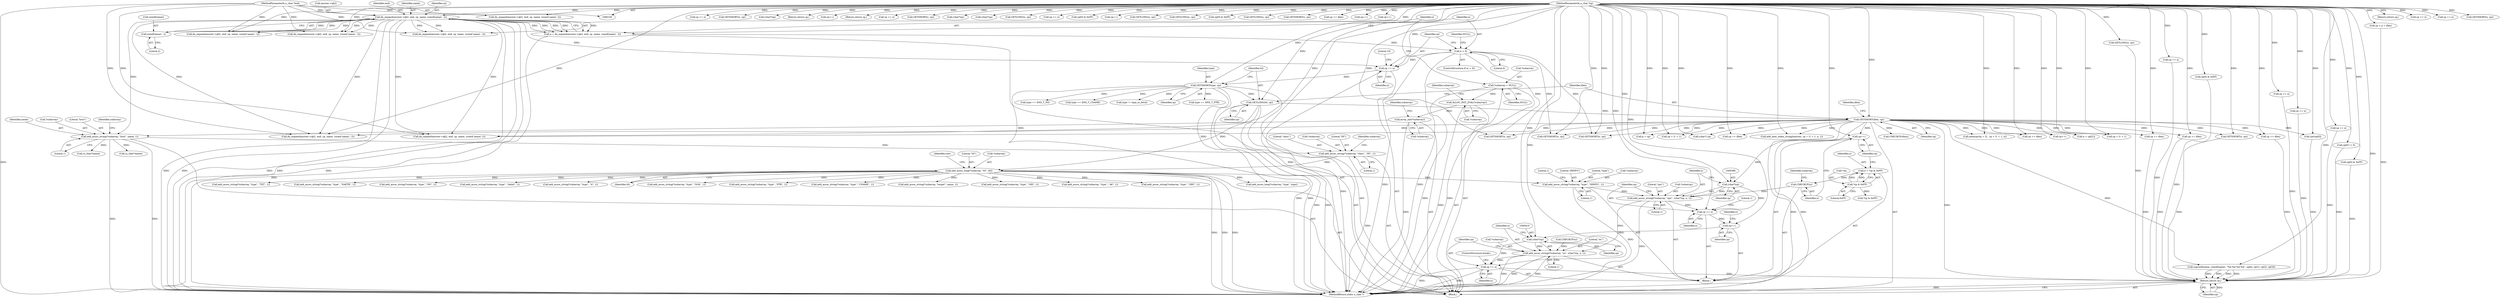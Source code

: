 digraph "0_php-src_2fefae47716d501aec41c1102f3fd4531f070b05_0@pointer" {
"1000401" [label="(Call,cp++)"];
"1000390" [label="(Call,cp += n)"];
"1000381" [label="(Call,add_assoc_stringl(*subarray, \"cpu\", (char*)cp, n, 1))"];
"1000363" [label="(Call,add_assoc_string(*subarray, \"type\", \"HINFO\", 1))"];
"1000211" [label="(Call,add_assoc_long(*subarray, \"ttl\", ttl))"];
"1000205" [label="(Call,add_assoc_string(*subarray, \"class\", \"IN\", 1))"];
"1000199" [label="(Call,add_assoc_string(*subarray, \"host\", name, 1))"];
"1000196" [label="(Call,array_init(*subarray))"];
"1000193" [label="(Call,ALLOC_INIT_ZVAL(*subarray))"];
"1000130" [label="(Call,*subarray = NULL)"];
"1000136" [label="(Call,dn_expand(answer->qb2, end, cp, name, sizeof(name) - 2))"];
"1000107" [label="(MethodParameterIn,u_char *end)"];
"1000106" [label="(MethodParameterIn,u_char *cp)"];
"1000143" [label="(Call,sizeof(name) - 2)"];
"1000162" [label="(Call,GETLONG(ttl, cp))"];
"1000159" [label="(Call,GETSHORT(type, cp))"];
"1000154" [label="(Call,cp += n)"];
"1000148" [label="(Call,n < 0)"];
"1000134" [label="(Call,n = dn_expand(answer->qb2, end, cp, name, sizeof(name) - 2))"];
"1000385" [label="(Call,(char*)cp)"];
"1000377" [label="(Call,cp++)"];
"1000165" [label="(Call,GETSHORT(dlen, cp))"];
"1000379" [label="(Call,CHECKCP(n))"];
"1000371" [label="(Call,n = *cp & 0xFF)"];
"1000373" [label="(Call,*cp & 0xFF)"];
"1000409" [label="(Call,(char*)cp)"];
"1000405" [label="(Call,add_assoc_stringl(*subarray, \"os\", (char*)cp, n, 1))"];
"1000414" [label="(Call,cp += n)"];
"1001245" [label="(Return,return cp;)"];
"1000202" [label="(Literal,\"host\")"];
"1000208" [label="(Literal,\"class\")"];
"1000182" [label="(Return,return cp;)"];
"1000412" [label="(Identifier,n)"];
"1000113" [label="(Block,)"];
"1000212" [label="(Call,*subarray)"];
"1000417" [label="(ControlStructure,break;)"];
"1000288" [label="(Call,GETSHORT(n, cp))"];
"1000282" [label="(Call,add_assoc_string(*subarray, \"type\", \"MX\", 1))"];
"1000210" [label="(Literal,1)"];
"1000416" [label="(Identifier,n)"];
"1000364" [label="(Call,*subarray)"];
"1000194" [label="(Call,*subarray)"];
"1000402" [label="(Identifier,cp)"];
"1000197" [label="(Call,*subarray)"];
"1000554" [label="(Call,cp += n)"];
"1000404" [label="(Identifier,n)"];
"1000788" [label="(Call,(u_char*)name)"];
"1000773" [label="(Call,(int)cp[0])"];
"1000762" [label="(Call,add_assoc_string(*subarray, \"type\", \"A6\", 1))"];
"1001151" [label="(Call,cp += n)"];
"1000164" [label="(Identifier,cp)"];
"1001042" [label="(Call,add_assoc_string(*subarray, \"type\", \"SRV\", 1))"];
"1000161" [label="(Identifier,cp)"];
"1000657" [label="(Call,GETSHORT(s, cp))"];
"1000363" [label="(Call,add_assoc_string(*subarray, \"type\", \"HINFO\", 1))"];
"1000211" [label="(Call,add_assoc_long(*subarray, \"ttl\", ttl))"];
"1000453" [label="(Call,n = cp[l1])"];
"1000193" [label="(Call,ALLOC_INIT_ZVAL(*subarray))"];
"1000188" [label="(Call,cp += dlen)"];
"1000165" [label="(Call,GETSHORT(dlen, cp))"];
"1000382" [label="(Call,*subarray)"];
"1000334" [label="(Call,dn_expand(answer->qb2, end, cp, name, (sizeof name) - 2))"];
"1000217" [label="(Identifier,raw)"];
"1000432" [label="(Call,add_assoc_string(*subarray, \"type\", \"TXT\", 1))"];
"1000371" [label="(Call,n = *cp & 0xFF)"];
"1000381" [label="(Call,add_assoc_stringl(*subarray, \"cpu\", (char*)cp, n, 1))"];
"1000143" [label="(Call,sizeof(name) - 2)"];
"1000475" [label="(Call,memcpy(tp + l2 , cp + l1 + 1, n))"];
"1001241" [label="(Call,cp += dlen)"];
"1000135" [label="(Identifier,n)"];
"1000565" [label="(Call,dn_expand(answer->qb2, end, cp, name, (sizeof name) -2))"];
"1000167" [label="(Identifier,cp)"];
"1000640" [label="(Call,(u_char*)name)"];
"1001064" [label="(Call,GETSHORT(n, cp))"];
"1001176" [label="(Call,cp += n)"];
"1000199" [label="(Call,add_assoc_string(*subarray, \"host\", name, 1))"];
"1001001" [label="(Call,cp < p + dlen)"];
"1000368" [label="(Literal,1)"];
"1000159" [label="(Call,GETSHORT(type, cp))"];
"1000137" [label="(Call,answer->qb2)"];
"1001121" [label="(Call,GETSHORT(n, cp))"];
"1001171" [label="(Call,(char*)cp)"];
"1000373" [label="(Call,*cp & 0xFF)"];
"1000415" [label="(Identifier,cp)"];
"1000238" [label="(Return,return cp;)"];
"1000166" [label="(Identifier,dlen)"];
"1000158" [label="(Literal,10)"];
"1000408" [label="(Literal,\"os\")"];
"1000888" [label="(Call,cp++)"];
"1000392" [label="(Identifier,n)"];
"1000107" [label="(MethodParameterIn,u_char *end)"];
"1000106" [label="(MethodParameterIn,u_char *cp)"];
"1000214" [label="(Literal,\"ttl\")"];
"1000275" [label="(Call,cp += dlen)"];
"1000479" [label="(Call,cp + l1 + 1)"];
"1000131" [label="(Call,*subarray)"];
"1000322" [label="(Call,type == DNS_T_PTR)"];
"1001113" [label="(Call,GETSHORT(n, cp))"];
"1000160" [label="(Identifier,type)"];
"1000191" [label="(Return,return cp;)"];
"1001201" [label="(Call,cp += n)"];
"1000196" [label="(Call,array_init(*subarray))"];
"1001107" [label="(Call,add_assoc_string(*subarray, \"type\", \"NAPTR\", 1))"];
"1000388" [label="(Identifier,n)"];
"1000155" [label="(Identifier,cp)"];
"1001245" [label="(Return,return cp;)"];
"1000314" [label="(Call,add_assoc_string(*subarray, \"type\", \"NS\", 1))"];
"1000140" [label="(Identifier,end)"];
"1000149" [label="(Identifier,n)"];
"1000383" [label="(Identifier,subarray)"];
"1000156" [label="(Identifier,n)"];
"1000134" [label="(Call,n = dn_expand(answer->qb2, end, cp, name, sizeof(name) - 2))"];
"1000413" [label="(Literal,1)"];
"1000377" [label="(Call,cp++)"];
"1000485" [label="(Call,add_next_index_stringl(entries, cp + l1 + 1, n, 1))"];
"1000906" [label="(Call,GETSHORT(s, cp))"];
"1000376" [label="(Literal,0xFF)"];
"1001196" [label="(Call,(char*)cp)"];
"1000144" [label="(Call,sizeof(name))"];
"1000201" [label="(Identifier,subarray)"];
"1000205" [label="(Call,add_assoc_string(*subarray, \"class\", \"IN\", 1))"];
"1000150" [label="(Literal,0)"];
"1000146" [label="(Literal,2)"];
"1000380" [label="(Identifier,n)"];
"1000310" [label="(Call,type == DNS_T_NS)"];
"1000384" [label="(Literal,\"cpu\")"];
"1000745" [label="(Call,add_assoc_string(*subarray, \"type\", \"AAAA\", 1))"];
"1000406" [label="(Call,*subarray)"];
"1001146" [label="(Call,(char*)cp)"];
"1000387" [label="(Identifier,cp)"];
"1000179" [label="(Call,cp += dlen)"];
"1000246" [label="(Call,add_assoc_string(*subarray, \"type\", \"A\", 1))"];
"1000779" [label="(Call,cp++)"];
"1000405" [label="(Call,add_assoc_stringl(*subarray, \"os\", (char*)cp, n, 1))"];
"1000414" [label="(Call,cp += n)"];
"1000628" [label="(Call,GETLONG(n, cp))"];
"1000162" [label="(Call,GETLONG(ttl, cp))"];
"1000142" [label="(Identifier,name)"];
"1000759" [label="(Call,p = cp)"];
"1001048" [label="(Call,GETSHORT(n, cp))"];
"1000604" [label="(Call,GETLONG(n, cp))"];
"1000207" [label="(Identifier,subarray)"];
"1000352" [label="(Call,cp += n)"];
"1000252" [label="(Call,snprintf(name, sizeof(name), \"%d.%d.%d.%d\", cp[0], cp[1], cp[2], cp[3]))"];
"1000147" [label="(ControlStructure,if (n < 0))"];
"1000130" [label="(Call,*subarray = NULL)"];
"1000215" [label="(Identifier,ttl)"];
"1000133" [label="(Identifier,NULL)"];
"1000583" [label="(Call,cp += n)"];
"1000219" [label="(Call,add_assoc_long(*subarray, \"type\", type))"];
"1000154" [label="(Call,cp += n)"];
"1001183" [label="(Call,cp[0] & 0xFF)"];
"1001206" [label="(Call,dn_expand(answer->qb2, end, cp, name, (sizeof name) - 2))"];
"1000203" [label="(Identifier,name)"];
"1001074" [label="(Call,dn_expand(answer->qb2, end, cp, name, (sizeof name) - 2))"];
"1000370" [label="(Literal,1)"];
"1000536" [label="(Call,dn_expand(answer->qb2, end, cp, name, (sizeof name) -2))"];
"1001246" [label="(Identifier,cp)"];
"1000367" [label="(Literal,\"HINFO\")"];
"1001027" [label="(Call,cp += n)"];
"1000401" [label="(Call,cp++)"];
"1001224" [label="(Call,cp += n)"];
"1000379" [label="(Call,CHECKCP(n))"];
"1000528" [label="(Call,add_assoc_string(*subarray, \"type\", \"SOA\", 1))"];
"1000390" [label="(Call,cp += n)"];
"1001133" [label="(Call,cp[0] & 0xFF)"];
"1000378" [label="(Identifier,cp)"];
"1000372" [label="(Identifier,n)"];
"1001092" [label="(Call,cp += n)"];
"1000511" [label="(Call,cp += dlen)"];
"1000200" [label="(Call,*subarray)"];
"1000242" [label="(Block,)"];
"1000206" [label="(Call,*subarray)"];
"1001138" [label="(Call,cp++)"];
"1000596" [label="(Call,GETLONG(n, cp))"];
"1000487" [label="(Call,cp + l1 + 1)"];
"1001009" [label="(Call,dn_expand(answer->qb2, end, cp, name, (sizeof name) - 2))"];
"1000612" [label="(Call,GETLONG(n, cp))"];
"1000298" [label="(Call,type == DNS_T_CNAME)"];
"1000209" [label="(Literal,\"IN\")"];
"1000148" [label="(Call,n < 0)"];
"1000394" [label="(Literal,1)"];
"1001158" [label="(Call,cp[0] & 0xFF)"];
"1000385" [label="(Call,(char*)cp)"];
"1000620" [label="(Call,GETLONG(n, cp))"];
"1000169" [label="(Identifier,dlen)"];
"1000153" [label="(Identifier,NULL)"];
"1000163" [label="(Identifier,ttl)"];
"1001056" [label="(Call,GETSHORT(n, cp))"];
"1000391" [label="(Identifier,cp)"];
"1000175" [label="(Call,type != type_to_fetch)"];
"1000213" [label="(Identifier,subarray)"];
"1000235" [label="(Call,cp += dlen)"];
"1000326" [label="(Call,add_assoc_string(*subarray, \"type\", \"PTR\", 1))"];
"1000228" [label="(Call,(char*) cp)"];
"1000374" [label="(Call,*cp)"];
"1001163" [label="(Call,cp++)"];
"1000302" [label="(Call,add_assoc_string(*subarray, \"type\", \"CNAME\", 1))"];
"1000141" [label="(Identifier,cp)"];
"1000817" [label="(Call,cp[0] != 0)"];
"1000204" [label="(Literal,1)"];
"1000355" [label="(Call,add_assoc_string(*subarray, \"target\", name, 1))"];
"1000136" [label="(Call,dn_expand(answer->qb2, end, cp, name, sizeof(name) - 2))"];
"1000409" [label="(Call,(char*)cp)"];
"1001247" [label="(MethodReturn,static u_char *)"];
"1000389" [label="(Literal,1)"];
"1001188" [label="(Call,cp++)"];
"1000397" [label="(Call,*cp & 0xFF)"];
"1000845" [label="(Call,cp[0] & 0xFF)"];
"1000366" [label="(Literal,\"type\")"];
"1000168" [label="(Call,CHECKCP(dlen))"];
"1000411" [label="(Identifier,cp)"];
"1000198" [label="(Identifier,subarray)"];
"1000403" [label="(Call,CHECKCP(n))"];
"1000401" -> "1000242"  [label="AST: "];
"1000401" -> "1000402"  [label="CFG: "];
"1000402" -> "1000401"  [label="AST: "];
"1000404" -> "1000401"  [label="CFG: "];
"1000390" -> "1000401"  [label="DDG: "];
"1000106" -> "1000401"  [label="DDG: "];
"1000401" -> "1000409"  [label="DDG: "];
"1000390" -> "1000242"  [label="AST: "];
"1000390" -> "1000392"  [label="CFG: "];
"1000391" -> "1000390"  [label="AST: "];
"1000392" -> "1000390"  [label="AST: "];
"1000394" -> "1000390"  [label="CFG: "];
"1000381" -> "1000390"  [label="DDG: "];
"1000385" -> "1000390"  [label="DDG: "];
"1000106" -> "1000390"  [label="DDG: "];
"1000381" -> "1000242"  [label="AST: "];
"1000381" -> "1000389"  [label="CFG: "];
"1000382" -> "1000381"  [label="AST: "];
"1000384" -> "1000381"  [label="AST: "];
"1000385" -> "1000381"  [label="AST: "];
"1000388" -> "1000381"  [label="AST: "];
"1000389" -> "1000381"  [label="AST: "];
"1000391" -> "1000381"  [label="CFG: "];
"1000381" -> "1001247"  [label="DDG: "];
"1000363" -> "1000381"  [label="DDG: "];
"1000385" -> "1000381"  [label="DDG: "];
"1000379" -> "1000381"  [label="DDG: "];
"1000381" -> "1000405"  [label="DDG: "];
"1000363" -> "1000242"  [label="AST: "];
"1000363" -> "1000368"  [label="CFG: "];
"1000364" -> "1000363"  [label="AST: "];
"1000366" -> "1000363"  [label="AST: "];
"1000367" -> "1000363"  [label="AST: "];
"1000368" -> "1000363"  [label="AST: "];
"1000370" -> "1000363"  [label="CFG: "];
"1000363" -> "1001247"  [label="DDG: "];
"1000211" -> "1000363"  [label="DDG: "];
"1000211" -> "1000113"  [label="AST: "];
"1000211" -> "1000215"  [label="CFG: "];
"1000212" -> "1000211"  [label="AST: "];
"1000214" -> "1000211"  [label="AST: "];
"1000215" -> "1000211"  [label="AST: "];
"1000217" -> "1000211"  [label="CFG: "];
"1000211" -> "1001247"  [label="DDG: "];
"1000211" -> "1001247"  [label="DDG: "];
"1000211" -> "1001247"  [label="DDG: "];
"1000205" -> "1000211"  [label="DDG: "];
"1000162" -> "1000211"  [label="DDG: "];
"1000211" -> "1000219"  [label="DDG: "];
"1000211" -> "1000246"  [label="DDG: "];
"1000211" -> "1000282"  [label="DDG: "];
"1000211" -> "1000302"  [label="DDG: "];
"1000211" -> "1000314"  [label="DDG: "];
"1000211" -> "1000326"  [label="DDG: "];
"1000211" -> "1000355"  [label="DDG: "];
"1000211" -> "1000432"  [label="DDG: "];
"1000211" -> "1000528"  [label="DDG: "];
"1000211" -> "1000745"  [label="DDG: "];
"1000211" -> "1000762"  [label="DDG: "];
"1000211" -> "1001042"  [label="DDG: "];
"1000211" -> "1001107"  [label="DDG: "];
"1000205" -> "1000113"  [label="AST: "];
"1000205" -> "1000210"  [label="CFG: "];
"1000206" -> "1000205"  [label="AST: "];
"1000208" -> "1000205"  [label="AST: "];
"1000209" -> "1000205"  [label="AST: "];
"1000210" -> "1000205"  [label="AST: "];
"1000213" -> "1000205"  [label="CFG: "];
"1000205" -> "1001247"  [label="DDG: "];
"1000199" -> "1000205"  [label="DDG: "];
"1000199" -> "1000113"  [label="AST: "];
"1000199" -> "1000204"  [label="CFG: "];
"1000200" -> "1000199"  [label="AST: "];
"1000202" -> "1000199"  [label="AST: "];
"1000203" -> "1000199"  [label="AST: "];
"1000204" -> "1000199"  [label="AST: "];
"1000207" -> "1000199"  [label="CFG: "];
"1000199" -> "1001247"  [label="DDG: "];
"1000199" -> "1001247"  [label="DDG: "];
"1000196" -> "1000199"  [label="DDG: "];
"1000136" -> "1000199"  [label="DDG: "];
"1000199" -> "1000640"  [label="DDG: "];
"1000199" -> "1000788"  [label="DDG: "];
"1000196" -> "1000113"  [label="AST: "];
"1000196" -> "1000197"  [label="CFG: "];
"1000197" -> "1000196"  [label="AST: "];
"1000201" -> "1000196"  [label="CFG: "];
"1000196" -> "1001247"  [label="DDG: "];
"1000193" -> "1000196"  [label="DDG: "];
"1000193" -> "1000113"  [label="AST: "];
"1000193" -> "1000194"  [label="CFG: "];
"1000194" -> "1000193"  [label="AST: "];
"1000198" -> "1000193"  [label="CFG: "];
"1000193" -> "1001247"  [label="DDG: "];
"1000130" -> "1000193"  [label="DDG: "];
"1000130" -> "1000113"  [label="AST: "];
"1000130" -> "1000133"  [label="CFG: "];
"1000131" -> "1000130"  [label="AST: "];
"1000133" -> "1000130"  [label="AST: "];
"1000135" -> "1000130"  [label="CFG: "];
"1000130" -> "1001247"  [label="DDG: "];
"1000130" -> "1001247"  [label="DDG: "];
"1000136" -> "1000134"  [label="AST: "];
"1000136" -> "1000143"  [label="CFG: "];
"1000137" -> "1000136"  [label="AST: "];
"1000140" -> "1000136"  [label="AST: "];
"1000141" -> "1000136"  [label="AST: "];
"1000142" -> "1000136"  [label="AST: "];
"1000143" -> "1000136"  [label="AST: "];
"1000134" -> "1000136"  [label="CFG: "];
"1000136" -> "1001247"  [label="DDG: "];
"1000136" -> "1001247"  [label="DDG: "];
"1000136" -> "1001247"  [label="DDG: "];
"1000136" -> "1001247"  [label="DDG: "];
"1000136" -> "1001247"  [label="DDG: "];
"1000136" -> "1000134"  [label="DDG: "];
"1000136" -> "1000134"  [label="DDG: "];
"1000136" -> "1000134"  [label="DDG: "];
"1000136" -> "1000134"  [label="DDG: "];
"1000136" -> "1000134"  [label="DDG: "];
"1000107" -> "1000136"  [label="DDG: "];
"1000106" -> "1000136"  [label="DDG: "];
"1000143" -> "1000136"  [label="DDG: "];
"1000136" -> "1000154"  [label="DDG: "];
"1000136" -> "1000334"  [label="DDG: "];
"1000136" -> "1000334"  [label="DDG: "];
"1000136" -> "1000536"  [label="DDG: "];
"1000136" -> "1000536"  [label="DDG: "];
"1000136" -> "1001009"  [label="DDG: "];
"1000136" -> "1001009"  [label="DDG: "];
"1000136" -> "1001074"  [label="DDG: "];
"1000136" -> "1001074"  [label="DDG: "];
"1000136" -> "1001206"  [label="DDG: "];
"1000136" -> "1001206"  [label="DDG: "];
"1000107" -> "1000105"  [label="AST: "];
"1000107" -> "1001247"  [label="DDG: "];
"1000107" -> "1000334"  [label="DDG: "];
"1000107" -> "1000536"  [label="DDG: "];
"1000107" -> "1000565"  [label="DDG: "];
"1000107" -> "1001009"  [label="DDG: "];
"1000107" -> "1001074"  [label="DDG: "];
"1000107" -> "1001206"  [label="DDG: "];
"1000106" -> "1000105"  [label="AST: "];
"1000106" -> "1001247"  [label="DDG: "];
"1000106" -> "1000154"  [label="DDG: "];
"1000106" -> "1000159"  [label="DDG: "];
"1000106" -> "1000162"  [label="DDG: "];
"1000106" -> "1000165"  [label="DDG: "];
"1000106" -> "1000179"  [label="DDG: "];
"1000106" -> "1000182"  [label="DDG: "];
"1000106" -> "1000188"  [label="DDG: "];
"1000106" -> "1000191"  [label="DDG: "];
"1000106" -> "1000228"  [label="DDG: "];
"1000106" -> "1000235"  [label="DDG: "];
"1000106" -> "1000238"  [label="DDG: "];
"1000106" -> "1000252"  [label="DDG: "];
"1000106" -> "1000275"  [label="DDG: "];
"1000106" -> "1000288"  [label="DDG: "];
"1000106" -> "1000334"  [label="DDG: "];
"1000106" -> "1000352"  [label="DDG: "];
"1000106" -> "1000377"  [label="DDG: "];
"1000106" -> "1000385"  [label="DDG: "];
"1000106" -> "1000409"  [label="DDG: "];
"1000106" -> "1000414"  [label="DDG: "];
"1000106" -> "1000453"  [label="DDG: "];
"1000106" -> "1000475"  [label="DDG: "];
"1000106" -> "1000479"  [label="DDG: "];
"1000106" -> "1000485"  [label="DDG: "];
"1000106" -> "1000487"  [label="DDG: "];
"1000106" -> "1000511"  [label="DDG: "];
"1000106" -> "1000536"  [label="DDG: "];
"1000106" -> "1000554"  [label="DDG: "];
"1000106" -> "1000565"  [label="DDG: "];
"1000106" -> "1000583"  [label="DDG: "];
"1000106" -> "1000596"  [label="DDG: "];
"1000106" -> "1000604"  [label="DDG: "];
"1000106" -> "1000612"  [label="DDG: "];
"1000106" -> "1000620"  [label="DDG: "];
"1000106" -> "1000628"  [label="DDG: "];
"1000106" -> "1000657"  [label="DDG: "];
"1000106" -> "1000759"  [label="DDG: "];
"1000106" -> "1000773"  [label="DDG: "];
"1000106" -> "1000779"  [label="DDG: "];
"1000106" -> "1000817"  [label="DDG: "];
"1000106" -> "1000845"  [label="DDG: "];
"1000106" -> "1000888"  [label="DDG: "];
"1000106" -> "1000906"  [label="DDG: "];
"1000106" -> "1001001"  [label="DDG: "];
"1000106" -> "1001009"  [label="DDG: "];
"1000106" -> "1001027"  [label="DDG: "];
"1000106" -> "1001048"  [label="DDG: "];
"1000106" -> "1001056"  [label="DDG: "];
"1000106" -> "1001064"  [label="DDG: "];
"1000106" -> "1001074"  [label="DDG: "];
"1000106" -> "1001092"  [label="DDG: "];
"1000106" -> "1001113"  [label="DDG: "];
"1000106" -> "1001121"  [label="DDG: "];
"1000106" -> "1001133"  [label="DDG: "];
"1000106" -> "1001138"  [label="DDG: "];
"1000106" -> "1001146"  [label="DDG: "];
"1000106" -> "1001151"  [label="DDG: "];
"1000106" -> "1001158"  [label="DDG: "];
"1000106" -> "1001163"  [label="DDG: "];
"1000106" -> "1001171"  [label="DDG: "];
"1000106" -> "1001176"  [label="DDG: "];
"1000106" -> "1001183"  [label="DDG: "];
"1000106" -> "1001188"  [label="DDG: "];
"1000106" -> "1001196"  [label="DDG: "];
"1000106" -> "1001201"  [label="DDG: "];
"1000106" -> "1001206"  [label="DDG: "];
"1000106" -> "1001224"  [label="DDG: "];
"1000106" -> "1001241"  [label="DDG: "];
"1000106" -> "1001245"  [label="DDG: "];
"1000143" -> "1000146"  [label="CFG: "];
"1000144" -> "1000143"  [label="AST: "];
"1000146" -> "1000143"  [label="AST: "];
"1000162" -> "1000113"  [label="AST: "];
"1000162" -> "1000164"  [label="CFG: "];
"1000163" -> "1000162"  [label="AST: "];
"1000164" -> "1000162"  [label="AST: "];
"1000166" -> "1000162"  [label="CFG: "];
"1000162" -> "1001247"  [label="DDG: "];
"1000162" -> "1001247"  [label="DDG: "];
"1000159" -> "1000162"  [label="DDG: "];
"1000162" -> "1000165"  [label="DDG: "];
"1000159" -> "1000113"  [label="AST: "];
"1000159" -> "1000161"  [label="CFG: "];
"1000160" -> "1000159"  [label="AST: "];
"1000161" -> "1000159"  [label="AST: "];
"1000163" -> "1000159"  [label="CFG: "];
"1000159" -> "1001247"  [label="DDG: "];
"1000159" -> "1001247"  [label="DDG: "];
"1000154" -> "1000159"  [label="DDG: "];
"1000159" -> "1000175"  [label="DDG: "];
"1000159" -> "1000219"  [label="DDG: "];
"1000159" -> "1000298"  [label="DDG: "];
"1000159" -> "1000310"  [label="DDG: "];
"1000159" -> "1000322"  [label="DDG: "];
"1000154" -> "1000113"  [label="AST: "];
"1000154" -> "1000156"  [label="CFG: "];
"1000155" -> "1000154"  [label="AST: "];
"1000156" -> "1000154"  [label="AST: "];
"1000158" -> "1000154"  [label="CFG: "];
"1000154" -> "1001247"  [label="DDG: "];
"1000148" -> "1000154"  [label="DDG: "];
"1000148" -> "1000147"  [label="AST: "];
"1000148" -> "1000150"  [label="CFG: "];
"1000149" -> "1000148"  [label="AST: "];
"1000150" -> "1000148"  [label="AST: "];
"1000153" -> "1000148"  [label="CFG: "];
"1000155" -> "1000148"  [label="CFG: "];
"1000148" -> "1001247"  [label="DDG: "];
"1000148" -> "1001247"  [label="DDG: "];
"1000134" -> "1000148"  [label="DDG: "];
"1000148" -> "1000288"  [label="DDG: "];
"1000148" -> "1001048"  [label="DDG: "];
"1000148" -> "1001113"  [label="DDG: "];
"1000134" -> "1000113"  [label="AST: "];
"1000135" -> "1000134"  [label="AST: "];
"1000149" -> "1000134"  [label="CFG: "];
"1000134" -> "1001247"  [label="DDG: "];
"1000385" -> "1000387"  [label="CFG: "];
"1000386" -> "1000385"  [label="AST: "];
"1000387" -> "1000385"  [label="AST: "];
"1000388" -> "1000385"  [label="CFG: "];
"1000377" -> "1000385"  [label="DDG: "];
"1000377" -> "1000242"  [label="AST: "];
"1000377" -> "1000378"  [label="CFG: "];
"1000378" -> "1000377"  [label="AST: "];
"1000380" -> "1000377"  [label="CFG: "];
"1000165" -> "1000377"  [label="DDG: "];
"1000165" -> "1000113"  [label="AST: "];
"1000165" -> "1000167"  [label="CFG: "];
"1000166" -> "1000165"  [label="AST: "];
"1000167" -> "1000165"  [label="AST: "];
"1000169" -> "1000165"  [label="CFG: "];
"1000165" -> "1001247"  [label="DDG: "];
"1000165" -> "1001247"  [label="DDG: "];
"1000165" -> "1000168"  [label="DDG: "];
"1000165" -> "1000179"  [label="DDG: "];
"1000165" -> "1000188"  [label="DDG: "];
"1000165" -> "1000228"  [label="DDG: "];
"1000165" -> "1000252"  [label="DDG: "];
"1000165" -> "1000275"  [label="DDG: "];
"1000165" -> "1000288"  [label="DDG: "];
"1000165" -> "1000334"  [label="DDG: "];
"1000165" -> "1000453"  [label="DDG: "];
"1000165" -> "1000475"  [label="DDG: "];
"1000165" -> "1000479"  [label="DDG: "];
"1000165" -> "1000485"  [label="DDG: "];
"1000165" -> "1000487"  [label="DDG: "];
"1000165" -> "1000511"  [label="DDG: "];
"1000165" -> "1000536"  [label="DDG: "];
"1000165" -> "1000657"  [label="DDG: "];
"1000165" -> "1000759"  [label="DDG: "];
"1000165" -> "1000773"  [label="DDG: "];
"1000165" -> "1000779"  [label="DDG: "];
"1000165" -> "1001048"  [label="DDG: "];
"1000165" -> "1001113"  [label="DDG: "];
"1000165" -> "1001241"  [label="DDG: "];
"1000165" -> "1001245"  [label="DDG: "];
"1000379" -> "1000242"  [label="AST: "];
"1000379" -> "1000380"  [label="CFG: "];
"1000380" -> "1000379"  [label="AST: "];
"1000383" -> "1000379"  [label="CFG: "];
"1000371" -> "1000379"  [label="DDG: "];
"1000371" -> "1000242"  [label="AST: "];
"1000371" -> "1000373"  [label="CFG: "];
"1000372" -> "1000371"  [label="AST: "];
"1000373" -> "1000371"  [label="AST: "];
"1000378" -> "1000371"  [label="CFG: "];
"1000373" -> "1000371"  [label="DDG: "];
"1000373" -> "1000371"  [label="DDG: "];
"1000373" -> "1000376"  [label="CFG: "];
"1000374" -> "1000373"  [label="AST: "];
"1000376" -> "1000373"  [label="AST: "];
"1000373" -> "1000397"  [label="DDG: "];
"1000409" -> "1000405"  [label="AST: "];
"1000409" -> "1000411"  [label="CFG: "];
"1000410" -> "1000409"  [label="AST: "];
"1000411" -> "1000409"  [label="AST: "];
"1000412" -> "1000409"  [label="CFG: "];
"1000409" -> "1000405"  [label="DDG: "];
"1000409" -> "1000414"  [label="DDG: "];
"1000405" -> "1000242"  [label="AST: "];
"1000405" -> "1000413"  [label="CFG: "];
"1000406" -> "1000405"  [label="AST: "];
"1000408" -> "1000405"  [label="AST: "];
"1000412" -> "1000405"  [label="AST: "];
"1000413" -> "1000405"  [label="AST: "];
"1000415" -> "1000405"  [label="CFG: "];
"1000405" -> "1001247"  [label="DDG: "];
"1000405" -> "1001247"  [label="DDG: "];
"1000405" -> "1001247"  [label="DDG: "];
"1000403" -> "1000405"  [label="DDG: "];
"1000405" -> "1000414"  [label="DDG: "];
"1000414" -> "1000242"  [label="AST: "];
"1000414" -> "1000416"  [label="CFG: "];
"1000415" -> "1000414"  [label="AST: "];
"1000416" -> "1000414"  [label="AST: "];
"1000417" -> "1000414"  [label="CFG: "];
"1000414" -> "1001247"  [label="DDG: "];
"1000414" -> "1001247"  [label="DDG: "];
"1000414" -> "1001245"  [label="DDG: "];
"1001245" -> "1000113"  [label="AST: "];
"1001245" -> "1001246"  [label="CFG: "];
"1001246" -> "1001245"  [label="AST: "];
"1001247" -> "1001245"  [label="CFG: "];
"1001245" -> "1001247"  [label="DDG: "];
"1001246" -> "1001245"  [label="DDG: "];
"1000817" -> "1001245"  [label="DDG: "];
"1001027" -> "1001245"  [label="DDG: "];
"1000352" -> "1001245"  [label="DDG: "];
"1000252" -> "1001245"  [label="DDG: "];
"1000252" -> "1001245"  [label="DDG: "];
"1000252" -> "1001245"  [label="DDG: "];
"1000252" -> "1001245"  [label="DDG: "];
"1000845" -> "1001245"  [label="DDG: "];
"1000628" -> "1001245"  [label="DDG: "];
"1001183" -> "1001245"  [label="DDG: "];
"1000275" -> "1001245"  [label="DDG: "];
"1001224" -> "1001245"  [label="DDG: "];
"1001241" -> "1001245"  [label="DDG: "];
"1001001" -> "1001245"  [label="DDG: "];
"1000657" -> "1001245"  [label="DDG: "];
"1000511" -> "1001245"  [label="DDG: "];
"1001092" -> "1001245"  [label="DDG: "];
"1000773" -> "1001245"  [label="DDG: "];
}

